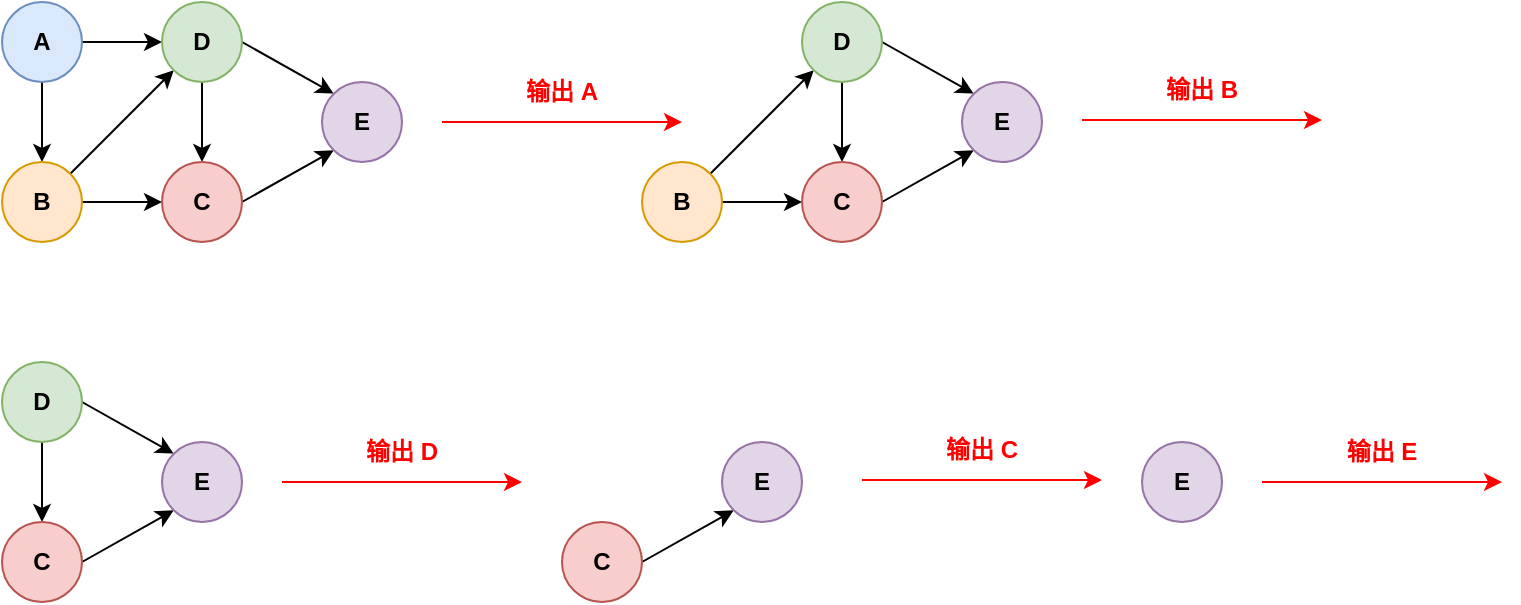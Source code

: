 <mxfile version="25.0.2">
  <diagram name="Page-1" id="nkzdYy1Z-tdnjdlrSIrJ">
    <mxGraphModel dx="1208" dy="702" grid="1" gridSize="10" guides="1" tooltips="1" connect="1" arrows="1" fold="1" page="1" pageScale="1" pageWidth="850" pageHeight="1100" math="0" shadow="0">
      <root>
        <mxCell id="0" />
        <mxCell id="1" parent="0" />
        <mxCell id="6XaGseGxNPZ3xupMx_-k-6" style="edgeStyle=orthogonalEdgeStyle;rounded=0;orthogonalLoop=1;jettySize=auto;html=1;exitX=0.5;exitY=1;exitDx=0;exitDy=0;" edge="1" parent="1" source="6XaGseGxNPZ3xupMx_-k-1" target="6XaGseGxNPZ3xupMx_-k-2">
          <mxGeometry relative="1" as="geometry" />
        </mxCell>
        <mxCell id="6XaGseGxNPZ3xupMx_-k-7" style="edgeStyle=orthogonalEdgeStyle;rounded=0;orthogonalLoop=1;jettySize=auto;html=1;exitX=1;exitY=0.5;exitDx=0;exitDy=0;" edge="1" parent="1" source="6XaGseGxNPZ3xupMx_-k-1" target="6XaGseGxNPZ3xupMx_-k-3">
          <mxGeometry relative="1" as="geometry" />
        </mxCell>
        <mxCell id="6XaGseGxNPZ3xupMx_-k-1" value="&lt;b&gt;A&lt;/b&gt;" style="ellipse;whiteSpace=wrap;html=1;aspect=fixed;fillColor=#dae8fc;strokeColor=#6c8ebf;" vertex="1" parent="1">
          <mxGeometry x="100" y="140" width="40" height="40" as="geometry" />
        </mxCell>
        <mxCell id="6XaGseGxNPZ3xupMx_-k-8" style="rounded=0;orthogonalLoop=1;jettySize=auto;html=1;exitX=1;exitY=0;exitDx=0;exitDy=0;entryX=0;entryY=1;entryDx=0;entryDy=0;" edge="1" parent="1" source="6XaGseGxNPZ3xupMx_-k-2" target="6XaGseGxNPZ3xupMx_-k-3">
          <mxGeometry relative="1" as="geometry" />
        </mxCell>
        <mxCell id="6XaGseGxNPZ3xupMx_-k-9" style="edgeStyle=orthogonalEdgeStyle;rounded=0;orthogonalLoop=1;jettySize=auto;html=1;exitX=1;exitY=0.5;exitDx=0;exitDy=0;entryX=0;entryY=0.5;entryDx=0;entryDy=0;" edge="1" parent="1" source="6XaGseGxNPZ3xupMx_-k-2" target="6XaGseGxNPZ3xupMx_-k-4">
          <mxGeometry relative="1" as="geometry" />
        </mxCell>
        <mxCell id="6XaGseGxNPZ3xupMx_-k-2" value="&lt;b&gt;B&lt;/b&gt;" style="ellipse;whiteSpace=wrap;html=1;aspect=fixed;fillColor=#ffe6cc;strokeColor=#d79b00;" vertex="1" parent="1">
          <mxGeometry x="100" y="220" width="40" height="40" as="geometry" />
        </mxCell>
        <mxCell id="6XaGseGxNPZ3xupMx_-k-10" style="edgeStyle=orthogonalEdgeStyle;rounded=0;orthogonalLoop=1;jettySize=auto;html=1;exitX=0.5;exitY=1;exitDx=0;exitDy=0;" edge="1" parent="1" source="6XaGseGxNPZ3xupMx_-k-3" target="6XaGseGxNPZ3xupMx_-k-4">
          <mxGeometry relative="1" as="geometry" />
        </mxCell>
        <mxCell id="6XaGseGxNPZ3xupMx_-k-13" style="rounded=0;orthogonalLoop=1;jettySize=auto;html=1;exitX=1;exitY=0.5;exitDx=0;exitDy=0;entryX=0;entryY=0;entryDx=0;entryDy=0;" edge="1" parent="1" source="6XaGseGxNPZ3xupMx_-k-3" target="6XaGseGxNPZ3xupMx_-k-5">
          <mxGeometry relative="1" as="geometry" />
        </mxCell>
        <mxCell id="6XaGseGxNPZ3xupMx_-k-3" value="&lt;b&gt;D&lt;/b&gt;" style="ellipse;whiteSpace=wrap;html=1;aspect=fixed;fillColor=#d5e8d4;strokeColor=#82b366;" vertex="1" parent="1">
          <mxGeometry x="180" y="140" width="40" height="40" as="geometry" />
        </mxCell>
        <mxCell id="6XaGseGxNPZ3xupMx_-k-14" style="rounded=0;orthogonalLoop=1;jettySize=auto;html=1;exitX=1;exitY=0.5;exitDx=0;exitDy=0;entryX=0;entryY=1;entryDx=0;entryDy=0;" edge="1" parent="1" source="6XaGseGxNPZ3xupMx_-k-4" target="6XaGseGxNPZ3xupMx_-k-5">
          <mxGeometry relative="1" as="geometry" />
        </mxCell>
        <mxCell id="6XaGseGxNPZ3xupMx_-k-4" value="&lt;b&gt;C&lt;/b&gt;" style="ellipse;whiteSpace=wrap;html=1;aspect=fixed;fillColor=#f8cecc;strokeColor=#b85450;" vertex="1" parent="1">
          <mxGeometry x="180" y="220" width="40" height="40" as="geometry" />
        </mxCell>
        <mxCell id="6XaGseGxNPZ3xupMx_-k-5" value="&lt;b&gt;E&lt;/b&gt;" style="ellipse;whiteSpace=wrap;html=1;aspect=fixed;fillColor=#e1d5e7;strokeColor=#9673a6;" vertex="1" parent="1">
          <mxGeometry x="260" y="180" width="40" height="40" as="geometry" />
        </mxCell>
        <mxCell id="6XaGseGxNPZ3xupMx_-k-19" style="rounded=0;orthogonalLoop=1;jettySize=auto;html=1;exitX=1;exitY=0;exitDx=0;exitDy=0;entryX=0;entryY=1;entryDx=0;entryDy=0;" edge="1" parent="1" source="6XaGseGxNPZ3xupMx_-k-21" target="6XaGseGxNPZ3xupMx_-k-24">
          <mxGeometry relative="1" as="geometry" />
        </mxCell>
        <mxCell id="6XaGseGxNPZ3xupMx_-k-20" style="edgeStyle=orthogonalEdgeStyle;rounded=0;orthogonalLoop=1;jettySize=auto;html=1;exitX=1;exitY=0.5;exitDx=0;exitDy=0;entryX=0;entryY=0.5;entryDx=0;entryDy=0;" edge="1" parent="1" source="6XaGseGxNPZ3xupMx_-k-21" target="6XaGseGxNPZ3xupMx_-k-26">
          <mxGeometry relative="1" as="geometry" />
        </mxCell>
        <mxCell id="6XaGseGxNPZ3xupMx_-k-21" value="&lt;b&gt;B&lt;/b&gt;" style="ellipse;whiteSpace=wrap;html=1;aspect=fixed;fillColor=#ffe6cc;strokeColor=#d79b00;" vertex="1" parent="1">
          <mxGeometry x="420" y="220" width="40" height="40" as="geometry" />
        </mxCell>
        <mxCell id="6XaGseGxNPZ3xupMx_-k-22" style="edgeStyle=orthogonalEdgeStyle;rounded=0;orthogonalLoop=1;jettySize=auto;html=1;exitX=0.5;exitY=1;exitDx=0;exitDy=0;" edge="1" parent="1" source="6XaGseGxNPZ3xupMx_-k-24" target="6XaGseGxNPZ3xupMx_-k-26">
          <mxGeometry relative="1" as="geometry" />
        </mxCell>
        <mxCell id="6XaGseGxNPZ3xupMx_-k-23" style="rounded=0;orthogonalLoop=1;jettySize=auto;html=1;exitX=1;exitY=0.5;exitDx=0;exitDy=0;entryX=0;entryY=0;entryDx=0;entryDy=0;" edge="1" parent="1" source="6XaGseGxNPZ3xupMx_-k-24" target="6XaGseGxNPZ3xupMx_-k-27">
          <mxGeometry relative="1" as="geometry" />
        </mxCell>
        <mxCell id="6XaGseGxNPZ3xupMx_-k-24" value="&lt;b&gt;D&lt;/b&gt;" style="ellipse;whiteSpace=wrap;html=1;aspect=fixed;fillColor=#d5e8d4;strokeColor=#82b366;" vertex="1" parent="1">
          <mxGeometry x="500" y="140" width="40" height="40" as="geometry" />
        </mxCell>
        <mxCell id="6XaGseGxNPZ3xupMx_-k-25" style="rounded=0;orthogonalLoop=1;jettySize=auto;html=1;exitX=1;exitY=0.5;exitDx=0;exitDy=0;entryX=0;entryY=1;entryDx=0;entryDy=0;" edge="1" parent="1" source="6XaGseGxNPZ3xupMx_-k-26" target="6XaGseGxNPZ3xupMx_-k-27">
          <mxGeometry relative="1" as="geometry" />
        </mxCell>
        <mxCell id="6XaGseGxNPZ3xupMx_-k-26" value="&lt;b&gt;C&lt;/b&gt;" style="ellipse;whiteSpace=wrap;html=1;aspect=fixed;fillColor=#f8cecc;strokeColor=#b85450;" vertex="1" parent="1">
          <mxGeometry x="500" y="220" width="40" height="40" as="geometry" />
        </mxCell>
        <mxCell id="6XaGseGxNPZ3xupMx_-k-27" value="&lt;b&gt;E&lt;/b&gt;" style="ellipse;whiteSpace=wrap;html=1;aspect=fixed;fillColor=#e1d5e7;strokeColor=#9673a6;" vertex="1" parent="1">
          <mxGeometry x="580" y="180" width="40" height="40" as="geometry" />
        </mxCell>
        <mxCell id="6XaGseGxNPZ3xupMx_-k-33" value="" style="rounded=0;whiteSpace=wrap;html=1;fillColor=none;strokeColor=none;" vertex="1" parent="1">
          <mxGeometry x="320" y="170" width="120" height="60" as="geometry" />
        </mxCell>
        <mxCell id="6XaGseGxNPZ3xupMx_-k-31" value="&lt;font color=&quot;#ff0000&quot;&gt;输出 A&lt;/font&gt;" style="text;html=1;align=center;verticalAlign=middle;whiteSpace=wrap;rounded=0;fontStyle=1" vertex="1" parent="1">
          <mxGeometry x="350" y="170" width="60" height="30" as="geometry" />
        </mxCell>
        <mxCell id="6XaGseGxNPZ3xupMx_-k-41" value="" style="endArrow=classic;html=1;rounded=0;exitX=0;exitY=0.5;exitDx=0;exitDy=0;entryX=1;entryY=0.5;entryDx=0;entryDy=0;endFill=1;fontColor=#FF0000;strokeColor=#FF0000;" edge="1" parent="1" source="6XaGseGxNPZ3xupMx_-k-33" target="6XaGseGxNPZ3xupMx_-k-33">
          <mxGeometry width="50" height="50" relative="1" as="geometry">
            <mxPoint x="340" y="199.5" as="sourcePoint" />
            <mxPoint x="420" y="199.5" as="targetPoint" />
          </mxGeometry>
        </mxCell>
        <mxCell id="6XaGseGxNPZ3xupMx_-k-45" style="edgeStyle=orthogonalEdgeStyle;rounded=0;orthogonalLoop=1;jettySize=auto;html=1;exitX=0.5;exitY=1;exitDx=0;exitDy=0;" edge="1" parent="1" source="6XaGseGxNPZ3xupMx_-k-47" target="6XaGseGxNPZ3xupMx_-k-49">
          <mxGeometry relative="1" as="geometry" />
        </mxCell>
        <mxCell id="6XaGseGxNPZ3xupMx_-k-46" style="rounded=0;orthogonalLoop=1;jettySize=auto;html=1;exitX=1;exitY=0.5;exitDx=0;exitDy=0;entryX=0;entryY=0;entryDx=0;entryDy=0;" edge="1" parent="1" source="6XaGseGxNPZ3xupMx_-k-47" target="6XaGseGxNPZ3xupMx_-k-50">
          <mxGeometry relative="1" as="geometry" />
        </mxCell>
        <mxCell id="6XaGseGxNPZ3xupMx_-k-47" value="&lt;b&gt;D&lt;/b&gt;" style="ellipse;whiteSpace=wrap;html=1;aspect=fixed;fillColor=#d5e8d4;strokeColor=#82b366;" vertex="1" parent="1">
          <mxGeometry x="100" y="320" width="40" height="40" as="geometry" />
        </mxCell>
        <mxCell id="6XaGseGxNPZ3xupMx_-k-48" style="rounded=0;orthogonalLoop=1;jettySize=auto;html=1;exitX=1;exitY=0.5;exitDx=0;exitDy=0;entryX=0;entryY=1;entryDx=0;entryDy=0;" edge="1" parent="1" source="6XaGseGxNPZ3xupMx_-k-49" target="6XaGseGxNPZ3xupMx_-k-50">
          <mxGeometry relative="1" as="geometry" />
        </mxCell>
        <mxCell id="6XaGseGxNPZ3xupMx_-k-49" value="&lt;b&gt;C&lt;/b&gt;" style="ellipse;whiteSpace=wrap;html=1;aspect=fixed;fillColor=#f8cecc;strokeColor=#b85450;" vertex="1" parent="1">
          <mxGeometry x="100" y="400" width="40" height="40" as="geometry" />
        </mxCell>
        <mxCell id="6XaGseGxNPZ3xupMx_-k-50" value="&lt;b&gt;E&lt;/b&gt;" style="ellipse;whiteSpace=wrap;html=1;aspect=fixed;fillColor=#e1d5e7;strokeColor=#9673a6;" vertex="1" parent="1">
          <mxGeometry x="180" y="360" width="40" height="40" as="geometry" />
        </mxCell>
        <mxCell id="6XaGseGxNPZ3xupMx_-k-51" value="&lt;font color=&quot;#ff0000&quot;&gt;输出 B&lt;/font&gt;" style="text;html=1;align=center;verticalAlign=middle;whiteSpace=wrap;rounded=0;fontStyle=1" vertex="1" parent="1">
          <mxGeometry x="670" y="169" width="60" height="30" as="geometry" />
        </mxCell>
        <mxCell id="6XaGseGxNPZ3xupMx_-k-52" value="" style="endArrow=classic;html=1;rounded=0;exitX=0;exitY=0.5;exitDx=0;exitDy=0;entryX=1;entryY=0.5;entryDx=0;entryDy=0;endFill=1;fontColor=#FF0000;strokeColor=#FF0000;" edge="1" parent="1">
          <mxGeometry width="50" height="50" relative="1" as="geometry">
            <mxPoint x="640" y="199" as="sourcePoint" />
            <mxPoint x="760" y="199" as="targetPoint" />
          </mxGeometry>
        </mxCell>
        <mxCell id="6XaGseGxNPZ3xupMx_-k-53" value="&lt;font color=&quot;#ff0000&quot;&gt;输出 D&lt;/font&gt;" style="text;html=1;align=center;verticalAlign=middle;whiteSpace=wrap;rounded=0;fontStyle=1" vertex="1" parent="1">
          <mxGeometry x="270" y="350" width="60" height="30" as="geometry" />
        </mxCell>
        <mxCell id="6XaGseGxNPZ3xupMx_-k-54" value="" style="endArrow=classic;html=1;rounded=0;exitX=0;exitY=0.5;exitDx=0;exitDy=0;entryX=1;entryY=0.5;entryDx=0;entryDy=0;endFill=1;fontColor=#FF0000;strokeColor=#FF0000;" edge="1" parent="1">
          <mxGeometry width="50" height="50" relative="1" as="geometry">
            <mxPoint x="240" y="380" as="sourcePoint" />
            <mxPoint x="360" y="380" as="targetPoint" />
          </mxGeometry>
        </mxCell>
        <mxCell id="6XaGseGxNPZ3xupMx_-k-70" style="rounded=0;orthogonalLoop=1;jettySize=auto;html=1;exitX=1;exitY=0.5;exitDx=0;exitDy=0;entryX=0;entryY=1;entryDx=0;entryDy=0;" edge="1" parent="1" source="6XaGseGxNPZ3xupMx_-k-71" target="6XaGseGxNPZ3xupMx_-k-72">
          <mxGeometry relative="1" as="geometry" />
        </mxCell>
        <mxCell id="6XaGseGxNPZ3xupMx_-k-71" value="&lt;b&gt;C&lt;/b&gt;" style="ellipse;whiteSpace=wrap;html=1;aspect=fixed;fillColor=#f8cecc;strokeColor=#b85450;" vertex="1" parent="1">
          <mxGeometry x="380" y="400" width="40" height="40" as="geometry" />
        </mxCell>
        <mxCell id="6XaGseGxNPZ3xupMx_-k-72" value="&lt;b&gt;E&lt;/b&gt;" style="ellipse;whiteSpace=wrap;html=1;aspect=fixed;fillColor=#e1d5e7;strokeColor=#9673a6;" vertex="1" parent="1">
          <mxGeometry x="460" y="360" width="40" height="40" as="geometry" />
        </mxCell>
        <mxCell id="6XaGseGxNPZ3xupMx_-k-73" value="&lt;font color=&quot;#ff0000&quot;&gt;输出 C&lt;/font&gt;" style="text;html=1;align=center;verticalAlign=middle;whiteSpace=wrap;rounded=0;fontStyle=1" vertex="1" parent="1">
          <mxGeometry x="560" y="349" width="60" height="30" as="geometry" />
        </mxCell>
        <mxCell id="6XaGseGxNPZ3xupMx_-k-74" value="" style="endArrow=classic;html=1;rounded=0;exitX=0;exitY=0.5;exitDx=0;exitDy=0;entryX=1;entryY=0.5;entryDx=0;entryDy=0;endFill=1;fontColor=#FF0000;strokeColor=#FF0000;" edge="1" parent="1">
          <mxGeometry width="50" height="50" relative="1" as="geometry">
            <mxPoint x="530" y="379" as="sourcePoint" />
            <mxPoint x="650" y="379" as="targetPoint" />
          </mxGeometry>
        </mxCell>
        <mxCell id="6XaGseGxNPZ3xupMx_-k-75" value="&lt;b&gt;E&lt;/b&gt;" style="ellipse;whiteSpace=wrap;html=1;aspect=fixed;fillColor=#e1d5e7;strokeColor=#9673a6;" vertex="1" parent="1">
          <mxGeometry x="670" y="360" width="40" height="40" as="geometry" />
        </mxCell>
        <mxCell id="6XaGseGxNPZ3xupMx_-k-76" value="&lt;font color=&quot;#ff0000&quot;&gt;输出 E&lt;/font&gt;" style="text;html=1;align=center;verticalAlign=middle;whiteSpace=wrap;rounded=0;fontStyle=1" vertex="1" parent="1">
          <mxGeometry x="760" y="350" width="60" height="30" as="geometry" />
        </mxCell>
        <mxCell id="6XaGseGxNPZ3xupMx_-k-77" value="" style="endArrow=classic;html=1;rounded=0;exitX=0;exitY=0.5;exitDx=0;exitDy=0;entryX=1;entryY=0.5;entryDx=0;entryDy=0;endFill=1;fontColor=#FF0000;strokeColor=#FF0000;" edge="1" parent="1">
          <mxGeometry width="50" height="50" relative="1" as="geometry">
            <mxPoint x="730" y="380" as="sourcePoint" />
            <mxPoint x="850" y="380" as="targetPoint" />
          </mxGeometry>
        </mxCell>
      </root>
    </mxGraphModel>
  </diagram>
</mxfile>
